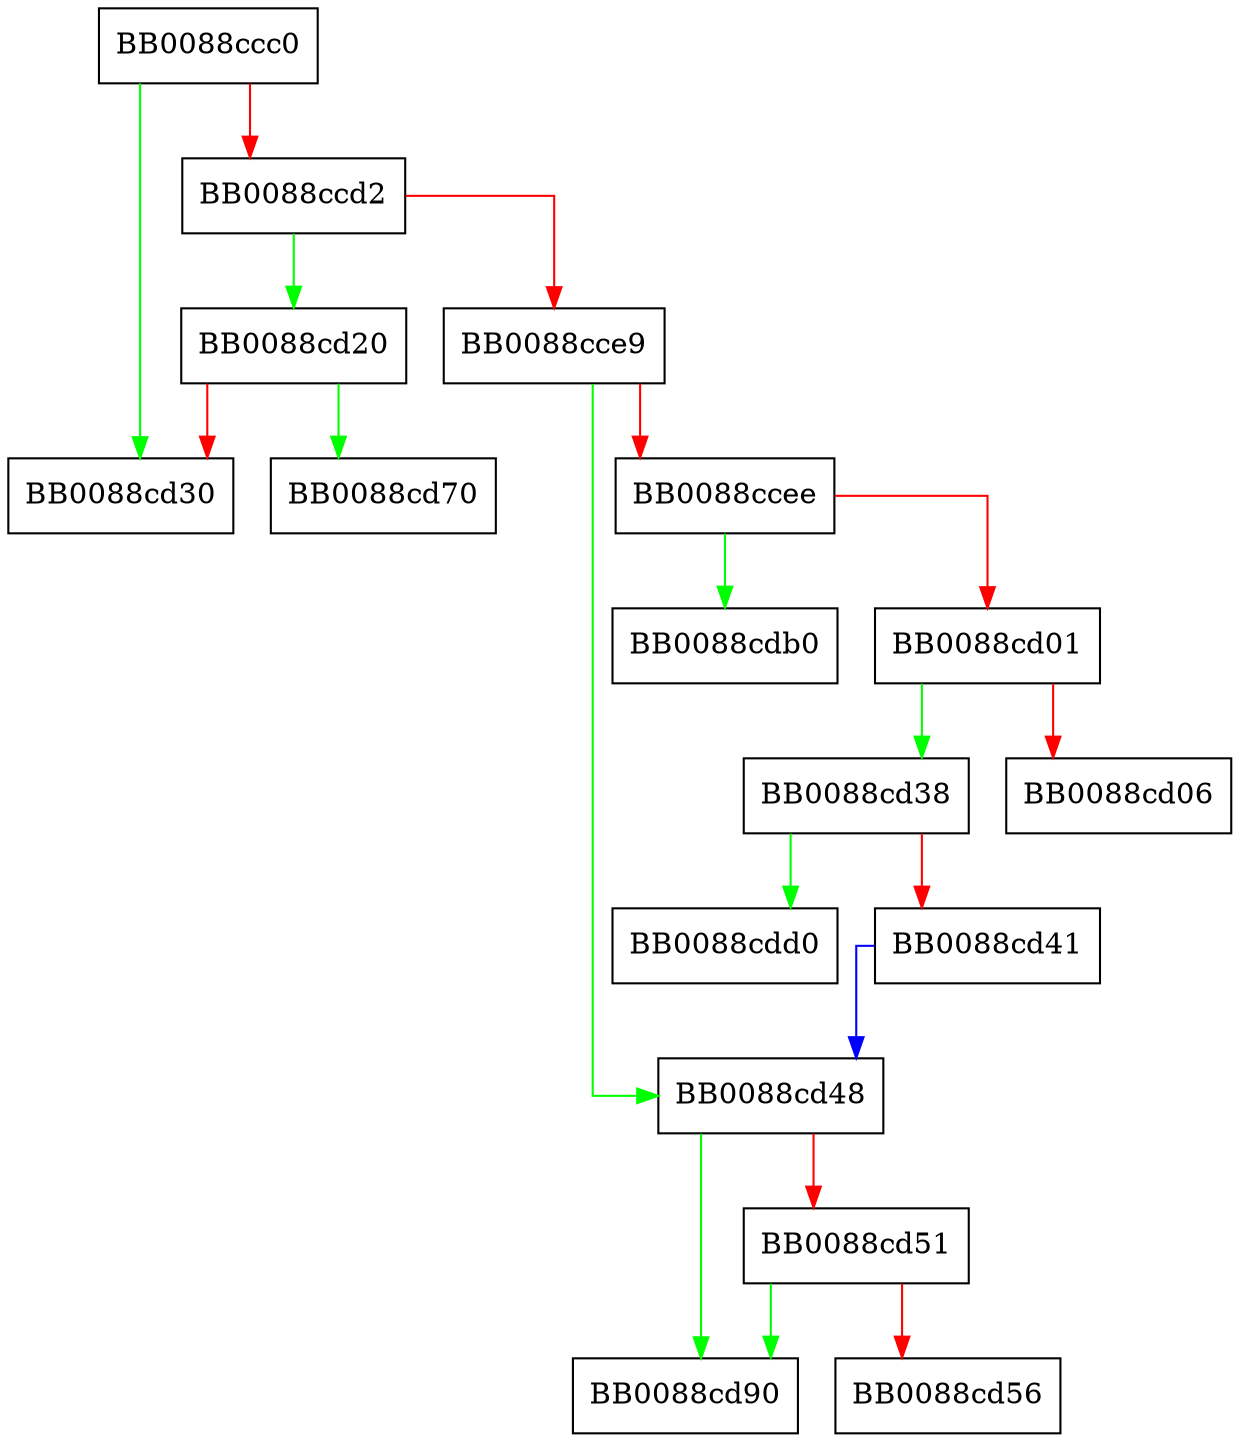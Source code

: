 digraph memcpy {
  node [shape="box"];
  graph [splines=ortho];
  BB0088ccc0 -> BB0088cd30 [color="green"];
  BB0088ccc0 -> BB0088ccd2 [color="red"];
  BB0088ccd2 -> BB0088cd20 [color="green"];
  BB0088ccd2 -> BB0088cce9 [color="red"];
  BB0088cce9 -> BB0088cd48 [color="green"];
  BB0088cce9 -> BB0088ccee [color="red"];
  BB0088ccee -> BB0088cdb0 [color="green"];
  BB0088ccee -> BB0088cd01 [color="red"];
  BB0088cd01 -> BB0088cd38 [color="green"];
  BB0088cd01 -> BB0088cd06 [color="red"];
  BB0088cd20 -> BB0088cd70 [color="green"];
  BB0088cd20 -> BB0088cd30 [color="red"];
  BB0088cd38 -> BB0088cdd0 [color="green"];
  BB0088cd38 -> BB0088cd41 [color="red"];
  BB0088cd41 -> BB0088cd48 [color="blue"];
  BB0088cd48 -> BB0088cd90 [color="green"];
  BB0088cd48 -> BB0088cd51 [color="red"];
  BB0088cd51 -> BB0088cd90 [color="green"];
  BB0088cd51 -> BB0088cd56 [color="red"];
}